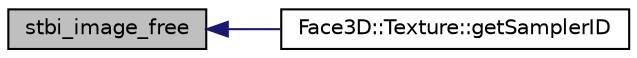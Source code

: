 digraph "stbi_image_free"
{
  edge [fontname="Helvetica",fontsize="10",labelfontname="Helvetica",labelfontsize="10"];
  node [fontname="Helvetica",fontsize="10",shape=record];
  rankdir="LR";
  Node1 [label="stbi_image_free",height=0.2,width=0.4,color="black", fillcolor="grey75", style="filled", fontcolor="black"];
  Node1 -> Node2 [dir="back",color="midnightblue",fontsize="10",style="solid",fontname="Helvetica"];
  Node2 [label="Face3D::Texture::getSamplerID",height=0.2,width=0.4,color="black", fillcolor="white", style="filled",URL="$class_face3_d_1_1_texture.html#ac579a87306902c623255a446c26f14b9"];
}
